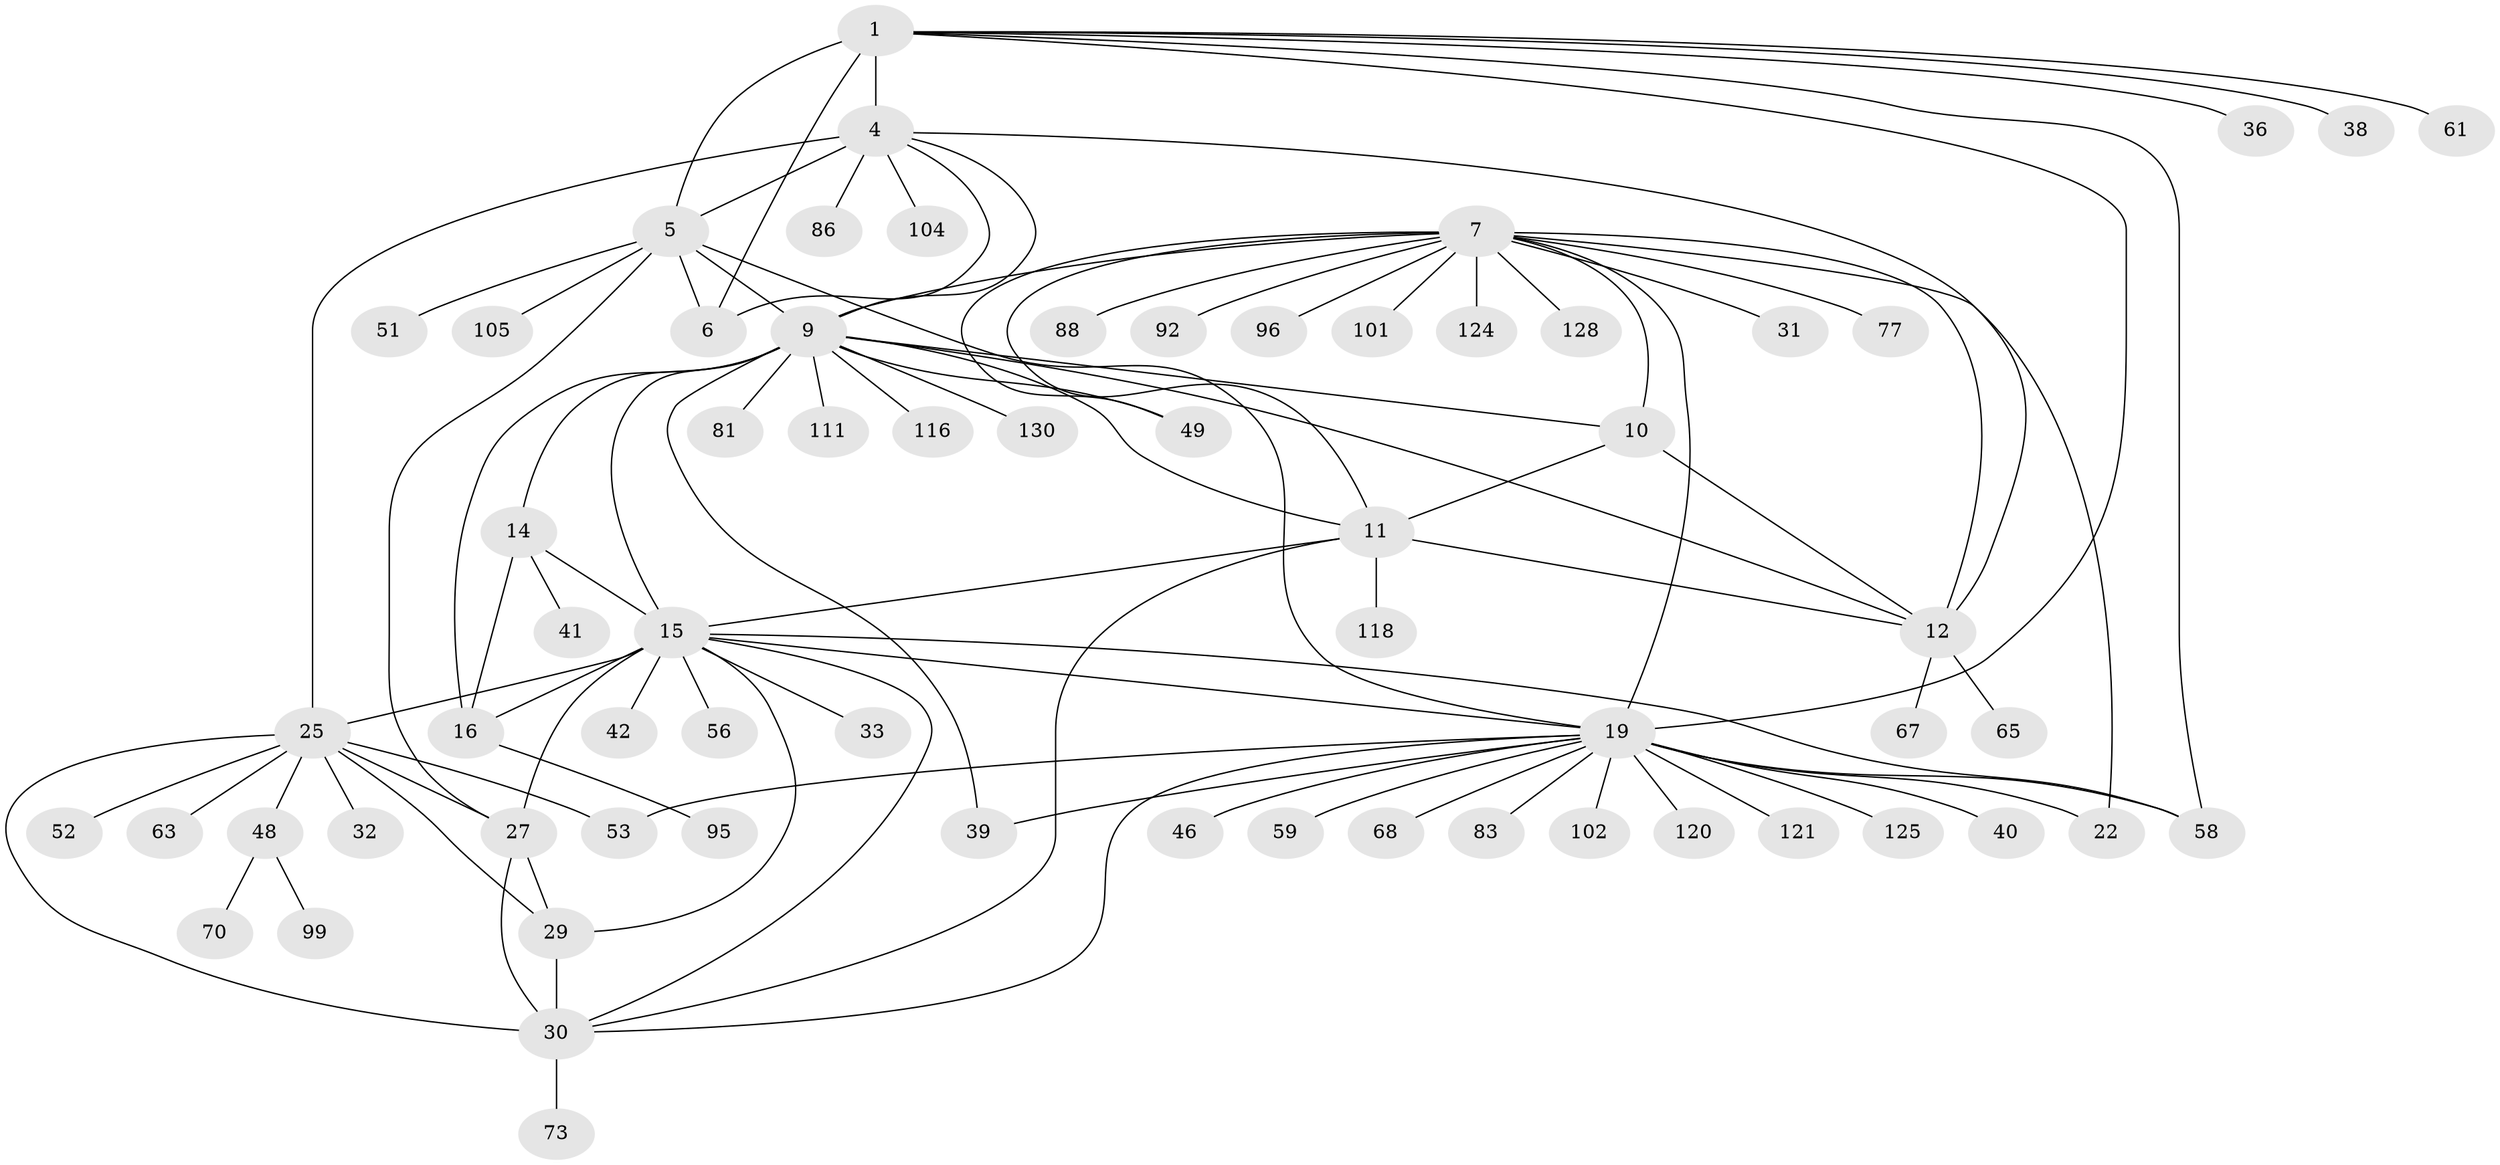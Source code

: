 // original degree distribution, {10: 0.05384615384615385, 8: 0.038461538461538464, 5: 0.015384615384615385, 6: 0.06153846153846154, 15: 0.007692307692307693, 12: 0.015384615384615385, 11: 0.015384615384615385, 9: 0.023076923076923078, 14: 0.007692307692307693, 1: 0.6153846153846154, 2: 0.1076923076923077, 3: 0.023076923076923078, 4: 0.007692307692307693, 7: 0.007692307692307693}
// Generated by graph-tools (version 1.1) at 2025/15/03/09/25 04:15:49]
// undirected, 65 vertices, 98 edges
graph export_dot {
graph [start="1"]
  node [color=gray90,style=filled];
  1 [super="+3+2+79"];
  4;
  5;
  6 [super="+43"];
  7 [super="+8+122+94"];
  9 [super="+13"];
  10 [super="+87"];
  11;
  12;
  14;
  15 [super="+17+26+93+113+44"];
  16 [super="+18"];
  19 [super="+69+35+20+98+108+100+54"];
  22;
  25 [super="+97+66+28"];
  27 [super="+78+112+119+34"];
  29 [super="+74"];
  30;
  31;
  32;
  33;
  36;
  38;
  39;
  40;
  41;
  42;
  46;
  48;
  49 [super="+50"];
  51;
  52;
  53 [super="+85"];
  56;
  58 [super="+76"];
  59;
  61;
  63;
  65;
  67;
  68;
  70;
  73;
  77;
  81;
  83;
  86;
  88;
  92;
  95;
  96;
  99;
  101;
  102;
  104;
  105;
  111;
  116;
  118;
  120;
  121;
  124;
  125;
  128;
  130;
  1 -- 4 [weight=3];
  1 -- 5 [weight=3];
  1 -- 6 [weight=3];
  1 -- 36;
  1 -- 38;
  1 -- 58;
  1 -- 19;
  1 -- 61;
  4 -- 5;
  4 -- 6;
  4 -- 12;
  4 -- 86;
  4 -- 104;
  4 -- 25;
  4 -- 9;
  5 -- 6;
  5 -- 51;
  5 -- 105;
  5 -- 19;
  5 -- 27;
  5 -- 9;
  7 -- 9 [weight=2];
  7 -- 10 [weight=2];
  7 -- 11 [weight=2];
  7 -- 12 [weight=2];
  7 -- 22;
  7 -- 31;
  7 -- 19;
  7 -- 96;
  7 -- 128;
  7 -- 101;
  7 -- 77;
  7 -- 92;
  7 -- 49;
  7 -- 88;
  7 -- 124;
  9 -- 10;
  9 -- 11;
  9 -- 12;
  9 -- 81;
  9 -- 111;
  9 -- 116;
  9 -- 130;
  9 -- 39;
  9 -- 14;
  9 -- 15 [weight=2];
  9 -- 16 [weight=2];
  9 -- 49;
  10 -- 11;
  10 -- 12;
  11 -- 12;
  11 -- 30;
  11 -- 118;
  11 -- 15;
  12 -- 65;
  12 -- 67;
  14 -- 15 [weight=2];
  14 -- 16 [weight=2];
  14 -- 41;
  15 -- 16 [weight=4];
  15 -- 56;
  15 -- 33;
  15 -- 58;
  15 -- 19 [weight=3];
  15 -- 42;
  15 -- 25 [weight=2];
  15 -- 27;
  15 -- 29;
  15 -- 30;
  16 -- 95;
  19 -- 22 [weight=5];
  19 -- 30;
  19 -- 39;
  19 -- 120;
  19 -- 121;
  19 -- 58;
  19 -- 68;
  19 -- 102;
  19 -- 40;
  19 -- 46;
  19 -- 83;
  19 -- 53;
  19 -- 59;
  19 -- 125;
  25 -- 27 [weight=2];
  25 -- 29 [weight=2];
  25 -- 30 [weight=2];
  25 -- 32;
  25 -- 52;
  25 -- 48;
  25 -- 53;
  25 -- 63;
  27 -- 29;
  27 -- 30;
  29 -- 30;
  30 -- 73;
  48 -- 70;
  48 -- 99;
}
